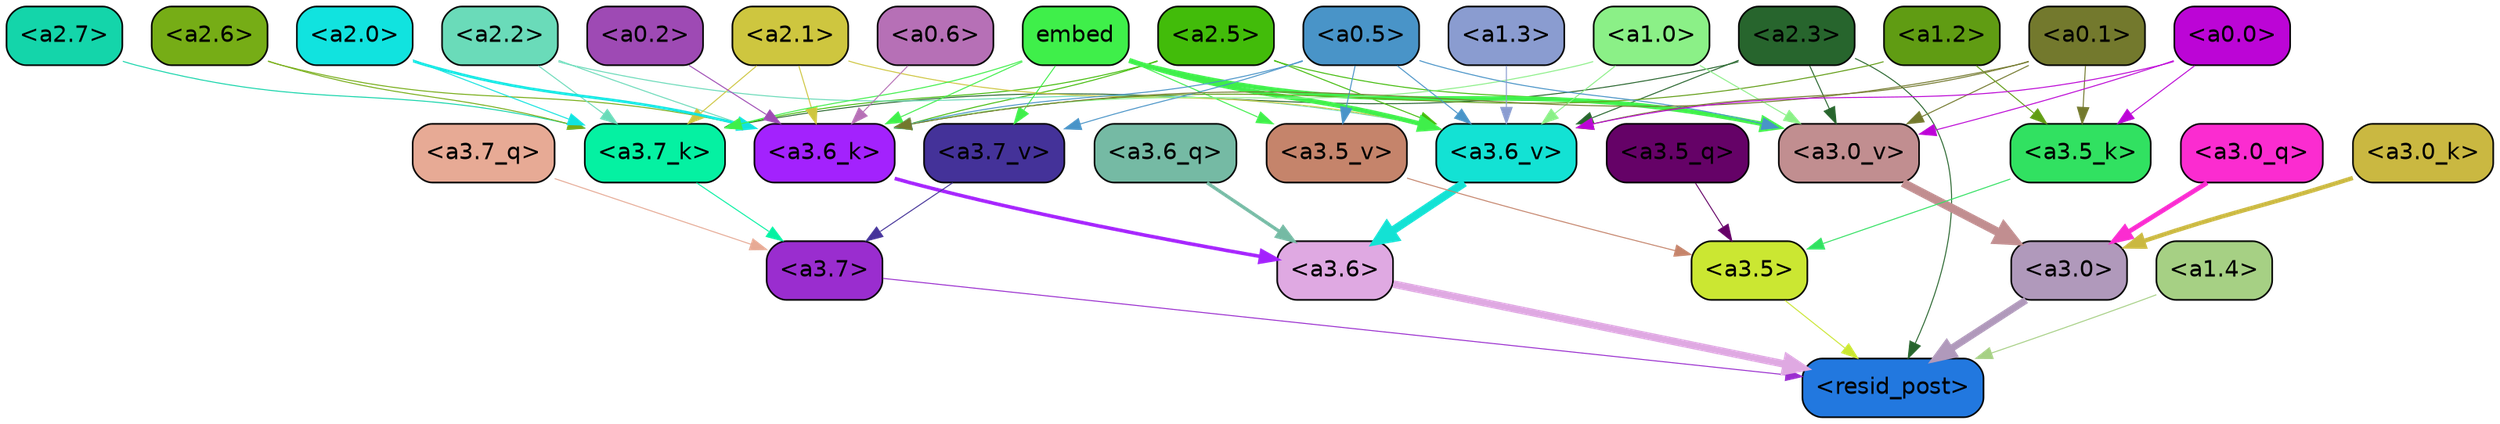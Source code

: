 strict digraph "" {
	graph [bgcolor=transparent,
		layout=dot,
		overlap=false,
		splines=true
	];
	"<a3.7>"	[color=black,
		fillcolor="#9a2dcf",
		fontname=Helvetica,
		shape=box,
		style="filled, rounded"];
	"<resid_post>"	[color=black,
		fillcolor="#2278df",
		fontname=Helvetica,
		shape=box,
		style="filled, rounded"];
	"<a3.7>" -> "<resid_post>"	[color="#9a2dcf",
		penwidth=0.6];
	"<a3.6>"	[color=black,
		fillcolor="#dfa9e2",
		fontname=Helvetica,
		shape=box,
		style="filled, rounded"];
	"<a3.6>" -> "<resid_post>"	[color="#dfa9e2",
		penwidth=4.646730065345764];
	"<a3.5>"	[color=black,
		fillcolor="#cbe732",
		fontname=Helvetica,
		shape=box,
		style="filled, rounded"];
	"<a3.5>" -> "<resid_post>"	[color="#cbe732",
		penwidth=0.6];
	"<a3.0>"	[color=black,
		fillcolor="#b099bb",
		fontname=Helvetica,
		shape=box,
		style="filled, rounded"];
	"<a3.0>" -> "<resid_post>"	[color="#b099bb",
		penwidth=4.323132634162903];
	"<a2.3>"	[color=black,
		fillcolor="#27652d",
		fontname=Helvetica,
		shape=box,
		style="filled, rounded"];
	"<a2.3>" -> "<resid_post>"	[color="#27652d",
		penwidth=0.6];
	"<a3.7_k>"	[color=black,
		fillcolor="#05f1a2",
		fontname=Helvetica,
		shape=box,
		style="filled, rounded"];
	"<a2.3>" -> "<a3.7_k>"	[color="#27652d",
		penwidth=0.6];
	"<a3.6_v>"	[color=black,
		fillcolor="#13e2d4",
		fontname=Helvetica,
		shape=box,
		style="filled, rounded"];
	"<a2.3>" -> "<a3.6_v>"	[color="#27652d",
		penwidth=0.6];
	"<a3.0_v>"	[color=black,
		fillcolor="#c18e90",
		fontname=Helvetica,
		shape=box,
		style="filled, rounded"];
	"<a2.3>" -> "<a3.0_v>"	[color="#27652d",
		penwidth=0.6];
	"<a1.4>"	[color=black,
		fillcolor="#a6d084",
		fontname=Helvetica,
		shape=box,
		style="filled, rounded"];
	"<a1.4>" -> "<resid_post>"	[color="#a6d084",
		penwidth=0.6];
	"<a3.7_q>"	[color=black,
		fillcolor="#e7aa95",
		fontname=Helvetica,
		shape=box,
		style="filled, rounded"];
	"<a3.7_q>" -> "<a3.7>"	[color="#e7aa95",
		penwidth=0.6];
	"<a3.6_q>"	[color=black,
		fillcolor="#75baa4",
		fontname=Helvetica,
		shape=box,
		style="filled, rounded"];
	"<a3.6_q>" -> "<a3.6>"	[color="#75baa4",
		penwidth=2.03758105635643];
	"<a3.5_q>"	[color=black,
		fillcolor="#650267",
		fontname=Helvetica,
		shape=box,
		style="filled, rounded"];
	"<a3.5_q>" -> "<a3.5>"	[color="#650267",
		penwidth=0.6];
	"<a3.0_q>"	[color=black,
		fillcolor="#fb2cd0",
		fontname=Helvetica,
		shape=box,
		style="filled, rounded"];
	"<a3.0_q>" -> "<a3.0>"	[color="#fb2cd0",
		penwidth=2.8638100624084473];
	"<a3.7_k>" -> "<a3.7>"	[color="#05f1a2",
		penwidth=0.6];
	"<a3.6_k>"	[color=black,
		fillcolor="#a322fd",
		fontname=Helvetica,
		shape=box,
		style="filled, rounded"];
	"<a3.6_k>" -> "<a3.6>"	[color="#a322fd",
		penwidth=2.174198240041733];
	"<a3.5_k>"	[color=black,
		fillcolor="#31e161",
		fontname=Helvetica,
		shape=box,
		style="filled, rounded"];
	"<a3.5_k>" -> "<a3.5>"	[color="#31e161",
		penwidth=0.6];
	"<a3.0_k>"	[color=black,
		fillcolor="#cab841",
		fontname=Helvetica,
		shape=box,
		style="filled, rounded"];
	"<a3.0_k>" -> "<a3.0>"	[color="#cab841",
		penwidth=2.6274144649505615];
	"<a3.7_v>"	[color=black,
		fillcolor="#443299",
		fontname=Helvetica,
		shape=box,
		style="filled, rounded"];
	"<a3.7_v>" -> "<a3.7>"	[color="#443299",
		penwidth=0.6];
	"<a3.6_v>" -> "<a3.6>"	[color="#13e2d4",
		penwidth=5.002329230308533];
	"<a3.5_v>"	[color=black,
		fillcolor="#c5846b",
		fontname=Helvetica,
		shape=box,
		style="filled, rounded"];
	"<a3.5_v>" -> "<a3.5>"	[color="#c5846b",
		penwidth=0.6];
	"<a3.0_v>" -> "<a3.0>"	[color="#c18e90",
		penwidth=5.188832879066467];
	"<a2.7>"	[color=black,
		fillcolor="#14d5aa",
		fontname=Helvetica,
		shape=box,
		style="filled, rounded"];
	"<a2.7>" -> "<a3.7_k>"	[color="#14d5aa",
		penwidth=0.6];
	"<a2.6>"	[color=black,
		fillcolor="#76ad16",
		fontname=Helvetica,
		shape=box,
		style="filled, rounded"];
	"<a2.6>" -> "<a3.7_k>"	[color="#76ad16",
		penwidth=0.6];
	"<a2.6>" -> "<a3.6_k>"	[color="#76ad16",
		penwidth=0.6];
	"<a2.5>"	[color=black,
		fillcolor="#42bc0a",
		fontname=Helvetica,
		shape=box,
		style="filled, rounded"];
	"<a2.5>" -> "<a3.7_k>"	[color="#42bc0a",
		penwidth=0.6];
	"<a2.5>" -> "<a3.6_k>"	[color="#42bc0a",
		penwidth=0.6];
	"<a2.5>" -> "<a3.6_v>"	[color="#42bc0a",
		penwidth=0.6];
	"<a2.5>" -> "<a3.0_v>"	[color="#42bc0a",
		penwidth=0.6];
	"<a2.2>"	[color=black,
		fillcolor="#6adbb9",
		fontname=Helvetica,
		shape=box,
		style="filled, rounded"];
	"<a2.2>" -> "<a3.7_k>"	[color="#6adbb9",
		penwidth=0.6];
	"<a2.2>" -> "<a3.6_k>"	[color="#6adbb9",
		penwidth=0.6];
	"<a2.2>" -> "<a3.6_v>"	[color="#6adbb9",
		penwidth=0.6];
	"<a2.1>"	[color=black,
		fillcolor="#cec63f",
		fontname=Helvetica,
		shape=box,
		style="filled, rounded"];
	"<a2.1>" -> "<a3.7_k>"	[color="#cec63f",
		penwidth=0.6];
	"<a2.1>" -> "<a3.6_k>"	[color="#cec63f",
		penwidth=0.6];
	"<a2.1>" -> "<a3.6_v>"	[color="#cec63f",
		penwidth=0.6];
	"<a2.0>"	[color=black,
		fillcolor="#11e3df",
		fontname=Helvetica,
		shape=box,
		style="filled, rounded"];
	"<a2.0>" -> "<a3.7_k>"	[color="#11e3df",
		penwidth=0.6];
	"<a2.0>" -> "<a3.6_k>"	[color="#11e3df",
		penwidth=1.6454488784074783];
	embed	[color=black,
		fillcolor="#3fef4a",
		fontname=Helvetica,
		shape=box,
		style="filled, rounded"];
	embed -> "<a3.7_k>"	[color="#3fef4a",
		penwidth=0.6];
	embed -> "<a3.6_k>"	[color="#3fef4a",
		penwidth=0.6];
	embed -> "<a3.7_v>"	[color="#3fef4a",
		penwidth=0.6];
	embed -> "<a3.6_v>"	[color="#3fef4a",
		penwidth=2.8301228284835815];
	embed -> "<a3.5_v>"	[color="#3fef4a",
		penwidth=0.6];
	embed -> "<a3.0_v>"	[color="#3fef4a",
		penwidth=2.7660785913467407];
	"<a1.2>"	[color=black,
		fillcolor="#609c13",
		fontname=Helvetica,
		shape=box,
		style="filled, rounded"];
	"<a1.2>" -> "<a3.6_k>"	[color="#609c13",
		penwidth=0.6];
	"<a1.2>" -> "<a3.5_k>"	[color="#609c13",
		penwidth=0.6];
	"<a1.0>"	[color=black,
		fillcolor="#8bf087",
		fontname=Helvetica,
		shape=box,
		style="filled, rounded"];
	"<a1.0>" -> "<a3.6_k>"	[color="#8bf087",
		penwidth=0.6];
	"<a1.0>" -> "<a3.6_v>"	[color="#8bf087",
		penwidth=0.6];
	"<a1.0>" -> "<a3.0_v>"	[color="#8bf087",
		penwidth=0.6];
	"<a0.6>"	[color=black,
		fillcolor="#b670b6",
		fontname=Helvetica,
		shape=box,
		style="filled, rounded"];
	"<a0.6>" -> "<a3.6_k>"	[color="#b670b6",
		penwidth=0.6];
	"<a0.5>"	[color=black,
		fillcolor="#4994c8",
		fontname=Helvetica,
		shape=box,
		style="filled, rounded"];
	"<a0.5>" -> "<a3.6_k>"	[color="#4994c8",
		penwidth=0.6];
	"<a0.5>" -> "<a3.7_v>"	[color="#4994c8",
		penwidth=0.6];
	"<a0.5>" -> "<a3.6_v>"	[color="#4994c8",
		penwidth=0.6];
	"<a0.5>" -> "<a3.5_v>"	[color="#4994c8",
		penwidth=0.6];
	"<a0.5>" -> "<a3.0_v>"	[color="#4994c8",
		penwidth=0.6124261617660522];
	"<a0.2>"	[color=black,
		fillcolor="#9e4ab4",
		fontname=Helvetica,
		shape=box,
		style="filled, rounded"];
	"<a0.2>" -> "<a3.6_k>"	[color="#9e4ab4",
		penwidth=0.6];
	"<a0.1>"	[color=black,
		fillcolor="#73792d",
		fontname=Helvetica,
		shape=box,
		style="filled, rounded"];
	"<a0.1>" -> "<a3.6_k>"	[color="#73792d",
		penwidth=0.6];
	"<a0.1>" -> "<a3.5_k>"	[color="#73792d",
		penwidth=0.6];
	"<a0.1>" -> "<a3.6_v>"	[color="#73792d",
		penwidth=0.6];
	"<a0.1>" -> "<a3.0_v>"	[color="#73792d",
		penwidth=0.6];
	"<a0.0>"	[color=black,
		fillcolor="#bc05d6",
		fontname=Helvetica,
		shape=box,
		style="filled, rounded"];
	"<a0.0>" -> "<a3.5_k>"	[color="#bc05d6",
		penwidth=0.6];
	"<a0.0>" -> "<a3.6_v>"	[color="#bc05d6",
		penwidth=0.6];
	"<a0.0>" -> "<a3.0_v>"	[color="#bc05d6",
		penwidth=0.6];
	"<a1.3>"	[color=black,
		fillcolor="#8a9cd0",
		fontname=Helvetica,
		shape=box,
		style="filled, rounded"];
	"<a1.3>" -> "<a3.6_v>"	[color="#8a9cd0",
		penwidth=0.6];
}
